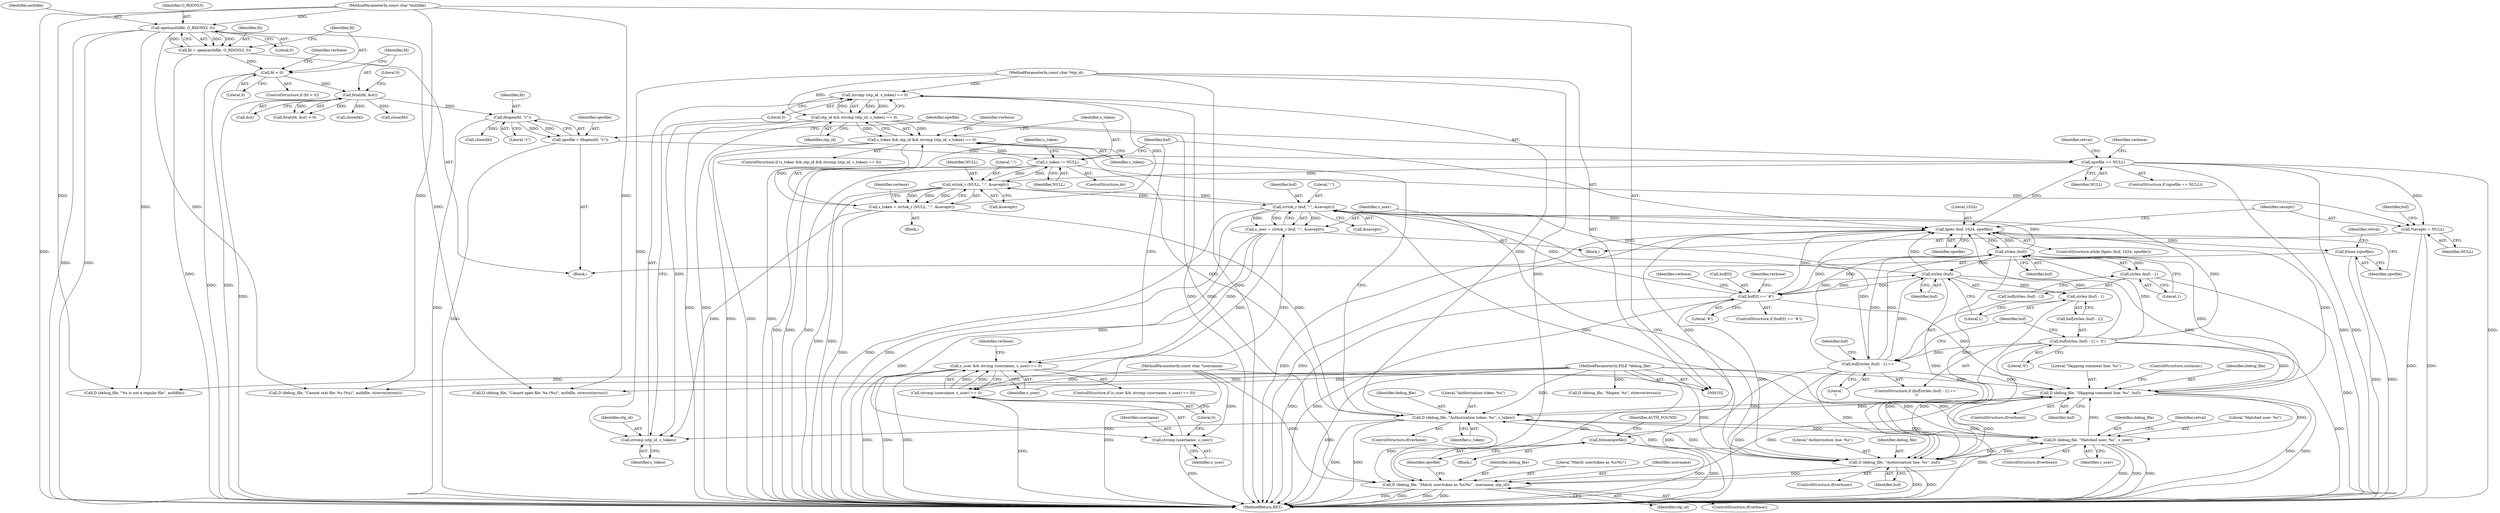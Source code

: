 digraph "0_yubico-pam_0f6ceabab0a8849b47f67d727aa526c2656089ba@API" {
"1000293" [label="(Call,strcmp (otp_id, s_token) == 0)"];
"1000291" [label="(Call,otp_id && strcmp (otp_id, s_token) == 0)"];
"1000105" [label="(MethodParameterIn,const char *otp_id)"];
"1000293" [label="(Call,strcmp (otp_id, s_token) == 0)"];
"1000284" [label="(Call,D (debug_file, \"Authorization token: %s\", s_token))"];
"1000237" [label="(Call,D (debug_file, \"Skipping comment line: %s\", buf))"];
"1000266" [label="(Call,D (debug_file, \"Matched user: %s\", s_user))"];
"1000244" [label="(Call,D (debug_file, \"Authorization line: %s\", buf))"];
"1000107" [label="(MethodParameterIn,FILE *debug_file)"];
"1000224" [label="(Call,strlen (buf))"];
"1000216" [label="(Call,strlen (buf))"];
"1000220" [label="(Call,buf[strlen (buf) - 1] = '\0')"];
"1000202" [label="(Call,fgets (buf, 1024, opwfile))"];
"1000212" [label="(Call,buf[strlen (buf) - 1] == '\n')"];
"1000229" [label="(Call,buf[0] == '#')"];
"1000250" [label="(Call,strtok_r (buf, \":\", &saveptr))"];
"1000277" [label="(Call,strtok_r (NULL, \":\", &saveptr))"];
"1000310" [label="(Call,s_token != NULL)"];
"1000289" [label="(Call,s_token && otp_id && strcmp (otp_id, s_token) == 0)"];
"1000275" [label="(Call,s_token = strtok_r (NULL, \":\", &saveptr))"];
"1000183" [label="(Call,opwfile == NULL)"];
"1000177" [label="(Call,opwfile = fdopen(fd, \"r\"))"];
"1000179" [label="(Call,fdopen(fd, \"r\"))"];
"1000142" [label="(Call,fstat(fd, &st))"];
"1000126" [label="(Call,fd < 0)"];
"1000119" [label="(Call,fd = open(authfile, O_RDONLY, 0))"];
"1000121" [label="(Call,open(authfile, O_RDONLY, 0))"];
"1000103" [label="(MethodParameterIn,const char *authfile)"];
"1000256" [label="(Call,s_user && strcmp (username, s_user) == 0)"];
"1000248" [label="(Call,s_user = strtok_r (buf, \":\", &saveptr))"];
"1000258" [label="(Call,strcmp (username, s_user) == 0)"];
"1000104" [label="(MethodParameterIn,const char *username)"];
"1000208" [label="(Call,*saveptr = NULL)"];
"1000223" [label="(Call,strlen (buf) - 1)"];
"1000294" [label="(Call,strcmp (otp_id, s_token))"];
"1000301" [label="(Call,D (debug_file, \"Match user/token as %s/%s\", username, otp_id))"];
"1000215" [label="(Call,strlen (buf) - 1)"];
"1000306" [label="(Call,fclose(opwfile))"];
"1000313" [label="(Call,fclose (opwfile))"];
"1000259" [label="(Call,strcmp (username, s_user))"];
"1000219" [label="(Literal,'\n')"];
"1000253" [label="(Call,&saveptr)"];
"1000264" [label="(ControlStructure,if(verbose))"];
"1000211" [label="(ControlStructure,if (buf[strlen (buf) - 1] == '\n'))"];
"1000246" [label="(Literal,\"Authorization line: %s\")"];
"1000251" [label="(Identifier,buf)"];
"1000119" [label="(Call,fd = open(authfile, O_RDONLY, 0))"];
"1000243" [label="(Identifier,verbose)"];
"1000293" [label="(Call,strcmp (otp_id, s_token) == 0)"];
"1000202" [label="(Call,fgets (buf, 1024, opwfile))"];
"1000216" [label="(Call,strlen (buf))"];
"1000208" [label="(Call,*saveptr = NULL)"];
"1000298" [label="(Block,)"];
"1000105" [label="(MethodParameterIn,const char *otp_id)"];
"1000132" [label="(Call,D (debug_file, \"Cannot open file: %s (%s)\", authfile, strerror(errno)))"];
"1000224" [label="(Call,strlen (buf))"];
"1000201" [label="(ControlStructure,while (fgets (buf, 1024, opwfile)))"];
"1000210" [label="(Identifier,NULL)"];
"1000309" [label="(Identifier,AUTH_FOUND)"];
"1000296" [label="(Identifier,s_token)"];
"1000289" [label="(Call,s_token && otp_id && strcmp (otp_id, s_token) == 0)"];
"1000126" [label="(Call,fd < 0)"];
"1000302" [label="(Identifier,debug_file)"];
"1000284" [label="(Call,D (debug_file, \"Authorization token: %s\", s_token))"];
"1000128" [label="(Literal,0)"];
"1000209" [label="(Identifier,saveptr)"];
"1000124" [label="(Literal,0)"];
"1000107" [label="(MethodParameterIn,FILE *debug_file)"];
"1000177" [label="(Call,opwfile = fdopen(fd, \"r\"))"];
"1000231" [label="(Identifier,buf)"];
"1000225" [label="(Identifier,buf)"];
"1000285" [label="(Identifier,debug_file)"];
"1000257" [label="(Identifier,s_user)"];
"1000250" [label="(Call,strtok_r (buf, \":\", &saveptr))"];
"1000179" [label="(Call,fdopen(fd, \"r\"))"];
"1000290" [label="(Identifier,s_token)"];
"1000306" [label="(Call,fclose(opwfile))"];
"1000142" [label="(Call,fstat(fd, &st))"];
"1000291" [label="(Call,otp_id && strcmp (otp_id, s_token) == 0)"];
"1000269" [label="(Identifier,s_user)"];
"1000297" [label="(Literal,0)"];
"1000311" [label="(Identifier,s_token)"];
"1000317" [label="(MethodReturn,RET)"];
"1000169" [label="(Call,D (debug_file, \"%s is not a regular file\", authfile))"];
"1000294" [label="(Call,strcmp (otp_id, s_token))"];
"1000235" [label="(ControlStructure,if(verbose))"];
"1000212" [label="(Call,buf[strlen (buf) - 1] == '\n')"];
"1000120" [label="(Identifier,fd)"];
"1000125" [label="(ControlStructure,if (fd < 0))"];
"1000283" [label="(Identifier,verbose)"];
"1000288" [label="(ControlStructure,if (s_token && otp_id && strcmp (otp_id, s_token) == 0))"];
"1000312" [label="(Identifier,NULL)"];
"1000276" [label="(Identifier,s_token)"];
"1000173" [label="(Call,close(fd))"];
"1000206" [label="(Block,)"];
"1000226" [label="(Literal,1)"];
"1000280" [label="(Call,&saveptr)"];
"1000301" [label="(Call,D (debug_file, \"Match user/token as %s/%s\", username, otp_id))"];
"1000287" [label="(Identifier,s_token)"];
"1000248" [label="(Call,s_user = strtok_r (buf, \":\", &saveptr))"];
"1000123" [label="(Identifier,O_RDONLY)"];
"1000299" [label="(ControlStructure,if(verbose))"];
"1000184" [label="(Identifier,opwfile)"];
"1000275" [label="(Call,s_token = strtok_r (NULL, \":\", &saveptr))"];
"1000259" [label="(Call,strcmp (username, s_user))"];
"1000205" [label="(Identifier,opwfile)"];
"1000121" [label="(Call,open(authfile, O_RDONLY, 0))"];
"1000108" [label="(Block,)"];
"1000305" [label="(Identifier,otp_id)"];
"1000194" [label="(Call,close(fd))"];
"1000214" [label="(Identifier,buf)"];
"1000314" [label="(Identifier,opwfile)"];
"1000217" [label="(Identifier,buf)"];
"1000255" [label="(ControlStructure,if (s_user && strcmp (username, s_user) == 0))"];
"1000267" [label="(Identifier,debug_file)"];
"1000183" [label="(Call,opwfile == NULL)"];
"1000274" [label="(Block,)"];
"1000271" [label="(Identifier,retval)"];
"1000310" [label="(Call,s_token != NULL)"];
"1000282" [label="(ControlStructure,if(verbose))"];
"1000295" [label="(Identifier,otp_id)"];
"1000286" [label="(Literal,\"Authorization token: %s\")"];
"1000300" [label="(Identifier,verbose)"];
"1000307" [label="(Identifier,opwfile)"];
"1000244" [label="(Call,D (debug_file, \"Authorization line: %s\", buf))"];
"1000266" [label="(Call,D (debug_file, \"Matched user: %s\", s_user))"];
"1000156" [label="(Call,close(fd))"];
"1000273" [label="(ControlStructure,do)"];
"1000122" [label="(Identifier,authfile)"];
"1000247" [label="(Identifier,buf)"];
"1000189" [label="(Call,D (debug_file, \"fdopen: %s\", strerror(errno)))"];
"1000144" [label="(Call,&st)"];
"1000240" [label="(Identifier,buf)"];
"1000237" [label="(Call,D (debug_file, \"Skipping comment line: %s\", buf))"];
"1000313" [label="(Call,fclose (opwfile))"];
"1000292" [label="(Identifier,otp_id)"];
"1000303" [label="(Literal,\"Match user/token as %s/%s\")"];
"1000260" [label="(Identifier,username)"];
"1000141" [label="(Call,fstat(fd, &st) < 0)"];
"1000150" [label="(Call,D (debug_file, \"Cannot stat file: %s (%s)\", authfile, strerror(errno)))"];
"1000242" [label="(ControlStructure,if(verbose))"];
"1000215" [label="(Call,strlen (buf) - 1)"];
"1000252" [label="(Literal,\":\")"];
"1000222" [label="(Identifier,buf)"];
"1000227" [label="(Literal,'\0')"];
"1000204" [label="(Literal,1024)"];
"1000127" [label="(Identifier,fd)"];
"1000239" [label="(Literal,\"Skipping comment line: %s\")"];
"1000221" [label="(Call,buf[strlen (buf) - 1])"];
"1000316" [label="(Identifier,retval)"];
"1000199" [label="(Identifier,retval)"];
"1000218" [label="(Literal,1)"];
"1000213" [label="(Call,buf[strlen (buf) - 1])"];
"1000265" [label="(Identifier,verbose)"];
"1000245" [label="(Identifier,debug_file)"];
"1000268" [label="(Literal,\"Matched user: %s\")"];
"1000203" [label="(Identifier,buf)"];
"1000258" [label="(Call,strcmp (username, s_user) == 0)"];
"1000230" [label="(Call,buf[0])"];
"1000262" [label="(Literal,0)"];
"1000143" [label="(Identifier,fd)"];
"1000180" [label="(Identifier,fd)"];
"1000103" [label="(MethodParameterIn,const char *authfile)"];
"1000256" [label="(Call,s_user && strcmp (username, s_user) == 0)"];
"1000104" [label="(MethodParameterIn,const char *username)"];
"1000241" [label="(ControlStructure,continue;)"];
"1000220" [label="(Call,buf[strlen (buf) - 1] = '\0')"];
"1000185" [label="(Identifier,NULL)"];
"1000236" [label="(Identifier,verbose)"];
"1000181" [label="(Literal,\"r\")"];
"1000233" [label="(Literal,'#')"];
"1000228" [label="(ControlStructure,if (buf[0] == '#'))"];
"1000188" [label="(Identifier,verbose)"];
"1000304" [label="(Identifier,username)"];
"1000223" [label="(Call,strlen (buf) - 1)"];
"1000178" [label="(Identifier,opwfile)"];
"1000238" [label="(Identifier,debug_file)"];
"1000278" [label="(Identifier,NULL)"];
"1000261" [label="(Identifier,s_user)"];
"1000131" [label="(Identifier,verbose)"];
"1000182" [label="(ControlStructure,if (opwfile == NULL))"];
"1000279" [label="(Literal,\":\")"];
"1000146" [label="(Literal,0)"];
"1000249" [label="(Identifier,s_user)"];
"1000277" [label="(Call,strtok_r (NULL, \":\", &saveptr))"];
"1000229" [label="(Call,buf[0] == '#')"];
"1000293" -> "1000291"  [label="AST: "];
"1000293" -> "1000297"  [label="CFG: "];
"1000294" -> "1000293"  [label="AST: "];
"1000297" -> "1000293"  [label="AST: "];
"1000291" -> "1000293"  [label="CFG: "];
"1000293" -> "1000317"  [label="DDG: "];
"1000293" -> "1000291"  [label="DDG: "];
"1000293" -> "1000291"  [label="DDG: "];
"1000291" -> "1000293"  [label="DDG: "];
"1000105" -> "1000293"  [label="DDG: "];
"1000284" -> "1000293"  [label="DDG: "];
"1000275" -> "1000293"  [label="DDG: "];
"1000291" -> "1000289"  [label="AST: "];
"1000291" -> "1000292"  [label="CFG: "];
"1000292" -> "1000291"  [label="AST: "];
"1000289" -> "1000291"  [label="CFG: "];
"1000291" -> "1000317"  [label="DDG: "];
"1000291" -> "1000317"  [label="DDG: "];
"1000291" -> "1000289"  [label="DDG: "];
"1000291" -> "1000289"  [label="DDG: "];
"1000105" -> "1000291"  [label="DDG: "];
"1000291" -> "1000294"  [label="DDG: "];
"1000291" -> "1000301"  [label="DDG: "];
"1000105" -> "1000102"  [label="AST: "];
"1000105" -> "1000317"  [label="DDG: "];
"1000105" -> "1000294"  [label="DDG: "];
"1000105" -> "1000301"  [label="DDG: "];
"1000284" -> "1000282"  [label="AST: "];
"1000284" -> "1000287"  [label="CFG: "];
"1000285" -> "1000284"  [label="AST: "];
"1000286" -> "1000284"  [label="AST: "];
"1000287" -> "1000284"  [label="AST: "];
"1000290" -> "1000284"  [label="CFG: "];
"1000284" -> "1000317"  [label="DDG: "];
"1000284" -> "1000317"  [label="DDG: "];
"1000284" -> "1000237"  [label="DDG: "];
"1000284" -> "1000244"  [label="DDG: "];
"1000284" -> "1000266"  [label="DDG: "];
"1000237" -> "1000284"  [label="DDG: "];
"1000266" -> "1000284"  [label="DDG: "];
"1000244" -> "1000284"  [label="DDG: "];
"1000107" -> "1000284"  [label="DDG: "];
"1000275" -> "1000284"  [label="DDG: "];
"1000284" -> "1000289"  [label="DDG: "];
"1000284" -> "1000294"  [label="DDG: "];
"1000284" -> "1000301"  [label="DDG: "];
"1000237" -> "1000235"  [label="AST: "];
"1000237" -> "1000240"  [label="CFG: "];
"1000238" -> "1000237"  [label="AST: "];
"1000239" -> "1000237"  [label="AST: "];
"1000240" -> "1000237"  [label="AST: "];
"1000241" -> "1000237"  [label="CFG: "];
"1000237" -> "1000317"  [label="DDG: "];
"1000237" -> "1000317"  [label="DDG: "];
"1000237" -> "1000202"  [label="DDG: "];
"1000266" -> "1000237"  [label="DDG: "];
"1000244" -> "1000237"  [label="DDG: "];
"1000107" -> "1000237"  [label="DDG: "];
"1000224" -> "1000237"  [label="DDG: "];
"1000220" -> "1000237"  [label="DDG: "];
"1000216" -> "1000237"  [label="DDG: "];
"1000212" -> "1000237"  [label="DDG: "];
"1000229" -> "1000237"  [label="DDG: "];
"1000237" -> "1000244"  [label="DDG: "];
"1000237" -> "1000266"  [label="DDG: "];
"1000237" -> "1000301"  [label="DDG: "];
"1000266" -> "1000264"  [label="AST: "];
"1000266" -> "1000269"  [label="CFG: "];
"1000267" -> "1000266"  [label="AST: "];
"1000268" -> "1000266"  [label="AST: "];
"1000269" -> "1000266"  [label="AST: "];
"1000271" -> "1000266"  [label="CFG: "];
"1000266" -> "1000317"  [label="DDG: "];
"1000266" -> "1000317"  [label="DDG: "];
"1000266" -> "1000317"  [label="DDG: "];
"1000266" -> "1000244"  [label="DDG: "];
"1000244" -> "1000266"  [label="DDG: "];
"1000107" -> "1000266"  [label="DDG: "];
"1000256" -> "1000266"  [label="DDG: "];
"1000266" -> "1000301"  [label="DDG: "];
"1000244" -> "1000242"  [label="AST: "];
"1000244" -> "1000247"  [label="CFG: "];
"1000245" -> "1000244"  [label="AST: "];
"1000246" -> "1000244"  [label="AST: "];
"1000247" -> "1000244"  [label="AST: "];
"1000249" -> "1000244"  [label="CFG: "];
"1000244" -> "1000317"  [label="DDG: "];
"1000244" -> "1000317"  [label="DDG: "];
"1000107" -> "1000244"  [label="DDG: "];
"1000224" -> "1000244"  [label="DDG: "];
"1000220" -> "1000244"  [label="DDG: "];
"1000216" -> "1000244"  [label="DDG: "];
"1000212" -> "1000244"  [label="DDG: "];
"1000229" -> "1000244"  [label="DDG: "];
"1000244" -> "1000250"  [label="DDG: "];
"1000244" -> "1000301"  [label="DDG: "];
"1000107" -> "1000102"  [label="AST: "];
"1000107" -> "1000317"  [label="DDG: "];
"1000107" -> "1000132"  [label="DDG: "];
"1000107" -> "1000150"  [label="DDG: "];
"1000107" -> "1000169"  [label="DDG: "];
"1000107" -> "1000189"  [label="DDG: "];
"1000107" -> "1000301"  [label="DDG: "];
"1000224" -> "1000223"  [label="AST: "];
"1000224" -> "1000225"  [label="CFG: "];
"1000225" -> "1000224"  [label="AST: "];
"1000226" -> "1000224"  [label="CFG: "];
"1000224" -> "1000202"  [label="DDG: "];
"1000224" -> "1000223"  [label="DDG: "];
"1000216" -> "1000224"  [label="DDG: "];
"1000212" -> "1000224"  [label="DDG: "];
"1000229" -> "1000224"  [label="DDG: "];
"1000224" -> "1000229"  [label="DDG: "];
"1000224" -> "1000250"  [label="DDG: "];
"1000216" -> "1000215"  [label="AST: "];
"1000216" -> "1000217"  [label="CFG: "];
"1000217" -> "1000216"  [label="AST: "];
"1000218" -> "1000216"  [label="CFG: "];
"1000216" -> "1000202"  [label="DDG: "];
"1000216" -> "1000212"  [label="DDG: "];
"1000216" -> "1000215"  [label="DDG: "];
"1000220" -> "1000216"  [label="DDG: "];
"1000202" -> "1000216"  [label="DDG: "];
"1000212" -> "1000216"  [label="DDG: "];
"1000229" -> "1000216"  [label="DDG: "];
"1000216" -> "1000229"  [label="DDG: "];
"1000216" -> "1000250"  [label="DDG: "];
"1000220" -> "1000211"  [label="AST: "];
"1000220" -> "1000227"  [label="CFG: "];
"1000221" -> "1000220"  [label="AST: "];
"1000227" -> "1000220"  [label="AST: "];
"1000231" -> "1000220"  [label="CFG: "];
"1000220" -> "1000317"  [label="DDG: "];
"1000220" -> "1000202"  [label="DDG: "];
"1000220" -> "1000212"  [label="DDG: "];
"1000220" -> "1000250"  [label="DDG: "];
"1000202" -> "1000201"  [label="AST: "];
"1000202" -> "1000205"  [label="CFG: "];
"1000203" -> "1000202"  [label="AST: "];
"1000204" -> "1000202"  [label="AST: "];
"1000205" -> "1000202"  [label="AST: "];
"1000209" -> "1000202"  [label="CFG: "];
"1000314" -> "1000202"  [label="CFG: "];
"1000202" -> "1000317"  [label="DDG: "];
"1000202" -> "1000317"  [label="DDG: "];
"1000212" -> "1000202"  [label="DDG: "];
"1000229" -> "1000202"  [label="DDG: "];
"1000250" -> "1000202"  [label="DDG: "];
"1000183" -> "1000202"  [label="DDG: "];
"1000202" -> "1000306"  [label="DDG: "];
"1000202" -> "1000313"  [label="DDG: "];
"1000212" -> "1000211"  [label="AST: "];
"1000212" -> "1000219"  [label="CFG: "];
"1000213" -> "1000212"  [label="AST: "];
"1000219" -> "1000212"  [label="AST: "];
"1000222" -> "1000212"  [label="CFG: "];
"1000231" -> "1000212"  [label="CFG: "];
"1000212" -> "1000317"  [label="DDG: "];
"1000212" -> "1000317"  [label="DDG: "];
"1000212" -> "1000250"  [label="DDG: "];
"1000229" -> "1000228"  [label="AST: "];
"1000229" -> "1000233"  [label="CFG: "];
"1000230" -> "1000229"  [label="AST: "];
"1000233" -> "1000229"  [label="AST: "];
"1000236" -> "1000229"  [label="CFG: "];
"1000243" -> "1000229"  [label="CFG: "];
"1000229" -> "1000317"  [label="DDG: "];
"1000229" -> "1000317"  [label="DDG: "];
"1000229" -> "1000250"  [label="DDG: "];
"1000250" -> "1000248"  [label="AST: "];
"1000250" -> "1000253"  [label="CFG: "];
"1000251" -> "1000250"  [label="AST: "];
"1000252" -> "1000250"  [label="AST: "];
"1000253" -> "1000250"  [label="AST: "];
"1000248" -> "1000250"  [label="CFG: "];
"1000250" -> "1000317"  [label="DDG: "];
"1000250" -> "1000317"  [label="DDG: "];
"1000250" -> "1000248"  [label="DDG: "];
"1000250" -> "1000248"  [label="DDG: "];
"1000250" -> "1000248"  [label="DDG: "];
"1000277" -> "1000250"  [label="DDG: "];
"1000250" -> "1000277"  [label="DDG: "];
"1000277" -> "1000275"  [label="AST: "];
"1000277" -> "1000280"  [label="CFG: "];
"1000278" -> "1000277"  [label="AST: "];
"1000279" -> "1000277"  [label="AST: "];
"1000280" -> "1000277"  [label="AST: "];
"1000275" -> "1000277"  [label="CFG: "];
"1000277" -> "1000317"  [label="DDG: "];
"1000277" -> "1000317"  [label="DDG: "];
"1000277" -> "1000275"  [label="DDG: "];
"1000277" -> "1000275"  [label="DDG: "];
"1000277" -> "1000275"  [label="DDG: "];
"1000310" -> "1000277"  [label="DDG: "];
"1000183" -> "1000277"  [label="DDG: "];
"1000277" -> "1000310"  [label="DDG: "];
"1000310" -> "1000273"  [label="AST: "];
"1000310" -> "1000312"  [label="CFG: "];
"1000311" -> "1000310"  [label="AST: "];
"1000312" -> "1000310"  [label="AST: "];
"1000203" -> "1000310"  [label="CFG: "];
"1000276" -> "1000310"  [label="CFG: "];
"1000310" -> "1000317"  [label="DDG: "];
"1000310" -> "1000317"  [label="DDG: "];
"1000310" -> "1000317"  [label="DDG: "];
"1000310" -> "1000208"  [label="DDG: "];
"1000289" -> "1000310"  [label="DDG: "];
"1000289" -> "1000288"  [label="AST: "];
"1000289" -> "1000290"  [label="CFG: "];
"1000290" -> "1000289"  [label="AST: "];
"1000311" -> "1000289"  [label="CFG: "];
"1000300" -> "1000289"  [label="CFG: "];
"1000289" -> "1000317"  [label="DDG: "];
"1000289" -> "1000317"  [label="DDG: "];
"1000289" -> "1000317"  [label="DDG: "];
"1000275" -> "1000289"  [label="DDG: "];
"1000275" -> "1000274"  [label="AST: "];
"1000276" -> "1000275"  [label="AST: "];
"1000283" -> "1000275"  [label="CFG: "];
"1000275" -> "1000317"  [label="DDG: "];
"1000275" -> "1000294"  [label="DDG: "];
"1000183" -> "1000182"  [label="AST: "];
"1000183" -> "1000185"  [label="CFG: "];
"1000184" -> "1000183"  [label="AST: "];
"1000185" -> "1000183"  [label="AST: "];
"1000188" -> "1000183"  [label="CFG: "];
"1000199" -> "1000183"  [label="CFG: "];
"1000183" -> "1000317"  [label="DDG: "];
"1000183" -> "1000317"  [label="DDG: "];
"1000183" -> "1000317"  [label="DDG: "];
"1000177" -> "1000183"  [label="DDG: "];
"1000183" -> "1000208"  [label="DDG: "];
"1000177" -> "1000108"  [label="AST: "];
"1000177" -> "1000179"  [label="CFG: "];
"1000178" -> "1000177"  [label="AST: "];
"1000179" -> "1000177"  [label="AST: "];
"1000184" -> "1000177"  [label="CFG: "];
"1000177" -> "1000317"  [label="DDG: "];
"1000179" -> "1000177"  [label="DDG: "];
"1000179" -> "1000177"  [label="DDG: "];
"1000179" -> "1000181"  [label="CFG: "];
"1000180" -> "1000179"  [label="AST: "];
"1000181" -> "1000179"  [label="AST: "];
"1000179" -> "1000317"  [label="DDG: "];
"1000142" -> "1000179"  [label="DDG: "];
"1000179" -> "1000194"  [label="DDG: "];
"1000142" -> "1000141"  [label="AST: "];
"1000142" -> "1000144"  [label="CFG: "];
"1000143" -> "1000142"  [label="AST: "];
"1000144" -> "1000142"  [label="AST: "];
"1000146" -> "1000142"  [label="CFG: "];
"1000142" -> "1000317"  [label="DDG: "];
"1000142" -> "1000141"  [label="DDG: "];
"1000142" -> "1000141"  [label="DDG: "];
"1000126" -> "1000142"  [label="DDG: "];
"1000142" -> "1000156"  [label="DDG: "];
"1000142" -> "1000173"  [label="DDG: "];
"1000126" -> "1000125"  [label="AST: "];
"1000126" -> "1000128"  [label="CFG: "];
"1000127" -> "1000126"  [label="AST: "];
"1000128" -> "1000126"  [label="AST: "];
"1000131" -> "1000126"  [label="CFG: "];
"1000143" -> "1000126"  [label="CFG: "];
"1000126" -> "1000317"  [label="DDG: "];
"1000126" -> "1000317"  [label="DDG: "];
"1000119" -> "1000126"  [label="DDG: "];
"1000119" -> "1000108"  [label="AST: "];
"1000119" -> "1000121"  [label="CFG: "];
"1000120" -> "1000119"  [label="AST: "];
"1000121" -> "1000119"  [label="AST: "];
"1000127" -> "1000119"  [label="CFG: "];
"1000119" -> "1000317"  [label="DDG: "];
"1000121" -> "1000119"  [label="DDG: "];
"1000121" -> "1000119"  [label="DDG: "];
"1000121" -> "1000119"  [label="DDG: "];
"1000121" -> "1000124"  [label="CFG: "];
"1000122" -> "1000121"  [label="AST: "];
"1000123" -> "1000121"  [label="AST: "];
"1000124" -> "1000121"  [label="AST: "];
"1000121" -> "1000317"  [label="DDG: "];
"1000121" -> "1000317"  [label="DDG: "];
"1000103" -> "1000121"  [label="DDG: "];
"1000121" -> "1000132"  [label="DDG: "];
"1000121" -> "1000150"  [label="DDG: "];
"1000121" -> "1000169"  [label="DDG: "];
"1000103" -> "1000102"  [label="AST: "];
"1000103" -> "1000317"  [label="DDG: "];
"1000103" -> "1000132"  [label="DDG: "];
"1000103" -> "1000150"  [label="DDG: "];
"1000103" -> "1000169"  [label="DDG: "];
"1000256" -> "1000255"  [label="AST: "];
"1000256" -> "1000257"  [label="CFG: "];
"1000256" -> "1000258"  [label="CFG: "];
"1000257" -> "1000256"  [label="AST: "];
"1000258" -> "1000256"  [label="AST: "];
"1000203" -> "1000256"  [label="CFG: "];
"1000265" -> "1000256"  [label="CFG: "];
"1000256" -> "1000317"  [label="DDG: "];
"1000256" -> "1000317"  [label="DDG: "];
"1000256" -> "1000317"  [label="DDG: "];
"1000248" -> "1000256"  [label="DDG: "];
"1000258" -> "1000256"  [label="DDG: "];
"1000258" -> "1000256"  [label="DDG: "];
"1000248" -> "1000206"  [label="AST: "];
"1000249" -> "1000248"  [label="AST: "];
"1000257" -> "1000248"  [label="CFG: "];
"1000248" -> "1000317"  [label="DDG: "];
"1000248" -> "1000258"  [label="DDG: "];
"1000248" -> "1000259"  [label="DDG: "];
"1000258" -> "1000262"  [label="CFG: "];
"1000259" -> "1000258"  [label="AST: "];
"1000262" -> "1000258"  [label="AST: "];
"1000258" -> "1000317"  [label="DDG: "];
"1000104" -> "1000258"  [label="DDG: "];
"1000104" -> "1000102"  [label="AST: "];
"1000104" -> "1000317"  [label="DDG: "];
"1000104" -> "1000259"  [label="DDG: "];
"1000104" -> "1000301"  [label="DDG: "];
"1000208" -> "1000206"  [label="AST: "];
"1000208" -> "1000210"  [label="CFG: "];
"1000209" -> "1000208"  [label="AST: "];
"1000210" -> "1000208"  [label="AST: "];
"1000214" -> "1000208"  [label="CFG: "];
"1000208" -> "1000317"  [label="DDG: "];
"1000208" -> "1000317"  [label="DDG: "];
"1000223" -> "1000221"  [label="AST: "];
"1000223" -> "1000226"  [label="CFG: "];
"1000226" -> "1000223"  [label="AST: "];
"1000221" -> "1000223"  [label="CFG: "];
"1000223" -> "1000317"  [label="DDG: "];
"1000294" -> "1000296"  [label="CFG: "];
"1000295" -> "1000294"  [label="AST: "];
"1000296" -> "1000294"  [label="AST: "];
"1000297" -> "1000294"  [label="CFG: "];
"1000301" -> "1000299"  [label="AST: "];
"1000301" -> "1000305"  [label="CFG: "];
"1000302" -> "1000301"  [label="AST: "];
"1000303" -> "1000301"  [label="AST: "];
"1000304" -> "1000301"  [label="AST: "];
"1000305" -> "1000301"  [label="AST: "];
"1000307" -> "1000301"  [label="CFG: "];
"1000301" -> "1000317"  [label="DDG: "];
"1000301" -> "1000317"  [label="DDG: "];
"1000301" -> "1000317"  [label="DDG: "];
"1000301" -> "1000317"  [label="DDG: "];
"1000215" -> "1000213"  [label="AST: "];
"1000215" -> "1000218"  [label="CFG: "];
"1000218" -> "1000215"  [label="AST: "];
"1000213" -> "1000215"  [label="CFG: "];
"1000215" -> "1000317"  [label="DDG: "];
"1000306" -> "1000298"  [label="AST: "];
"1000306" -> "1000307"  [label="CFG: "];
"1000307" -> "1000306"  [label="AST: "];
"1000309" -> "1000306"  [label="CFG: "];
"1000306" -> "1000317"  [label="DDG: "];
"1000306" -> "1000317"  [label="DDG: "];
"1000313" -> "1000108"  [label="AST: "];
"1000313" -> "1000314"  [label="CFG: "];
"1000314" -> "1000313"  [label="AST: "];
"1000316" -> "1000313"  [label="CFG: "];
"1000313" -> "1000317"  [label="DDG: "];
"1000313" -> "1000317"  [label="DDG: "];
"1000259" -> "1000261"  [label="CFG: "];
"1000260" -> "1000259"  [label="AST: "];
"1000261" -> "1000259"  [label="AST: "];
"1000262" -> "1000259"  [label="CFG: "];
"1000259" -> "1000317"  [label="DDG: "];
}
